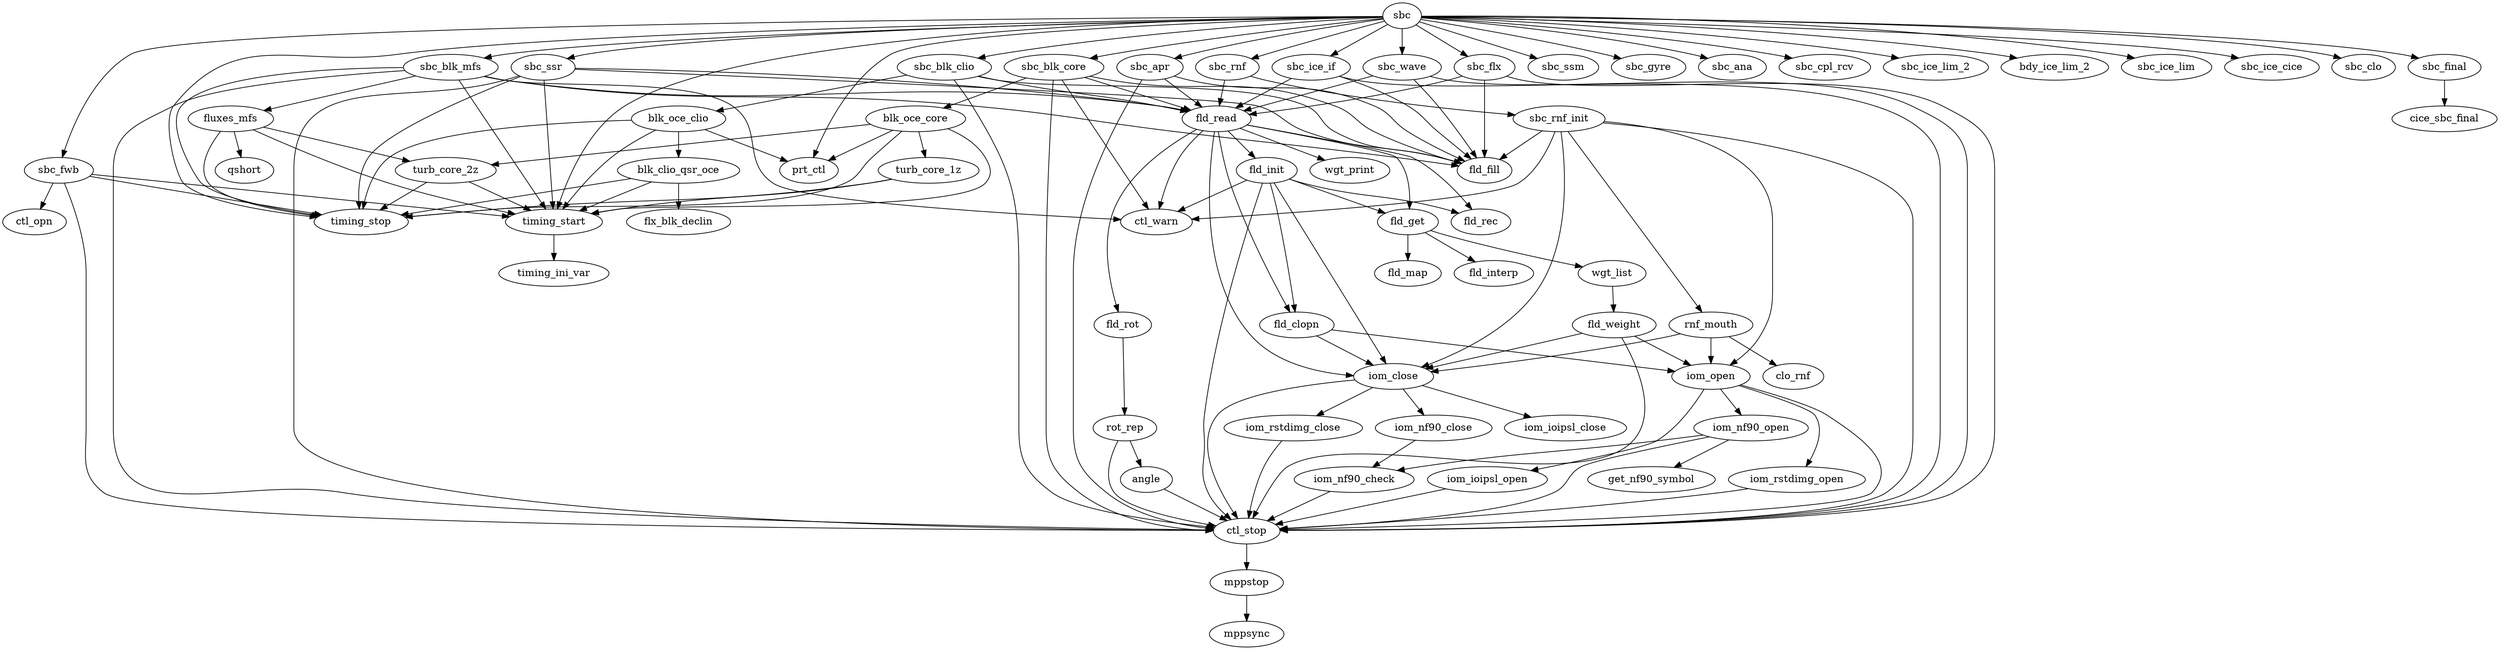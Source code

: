 digraph G {
sbc -> timing_start;
sbc -> sbc_apr;
sbc -> sbc_ssm;
sbc -> sbc_wave;
sbc -> sbc_gyre;
sbc -> sbc_ana;
sbc -> sbc_flx;
sbc -> sbc_blk_clio;
sbc -> sbc_blk_core;
sbc -> sbc_cpl_rcv;
sbc -> sbc_blk_mfs;
sbc -> sbc_ice_if;
sbc -> sbc_ice_lim_2;
sbc -> bdy_ice_lim_2;
sbc -> sbc_ice_lim;
sbc -> sbc_ice_cice;
sbc -> sbc_rnf;
sbc -> sbc_ssr;
sbc -> sbc_fwb;
sbc -> sbc_clo;
sbc -> prt_ctl;
sbc -> sbc_final;
sbc -> timing_stop;
timing_start -> timing_ini_var;
sbc_apr -> ctl_stop;
sbc_apr -> fld_fill;
sbc_apr -> fld_read;
ctl_stop -> mppstop;
mppstop -> mppsync;
fld_read -> fld_init;
fld_read -> wgt_print;
fld_read -> fld_rot;
fld_read -> fld_rec;
fld_read -> fld_clopn;
fld_read -> ctl_warn;
fld_read -> fld_get;
fld_read -> iom_close;
fld_init -> ctl_stop;
fld_init -> fld_rec;
fld_init -> fld_clopn;
fld_init -> ctl_warn;
fld_init -> fld_get;
fld_init -> iom_close;
fld_clopn -> iom_close;
fld_clopn -> iom_open;
iom_close -> iom_ioipsl_close;
iom_close -> iom_nf90_close;
iom_close -> iom_rstdimg_close;
iom_close -> ctl_stop;
iom_nf90_close -> iom_nf90_check;
iom_nf90_check -> ctl_stop;
iom_rstdimg_close -> ctl_stop;
iom_open -> ctl_stop;
iom_open -> iom_ioipsl_open;
iom_open -> iom_nf90_open;
iom_open -> iom_rstdimg_open;
iom_ioipsl_open -> ctl_stop;
iom_nf90_open -> iom_nf90_check;
iom_nf90_open -> get_nf90_symbol;
iom_nf90_open -> ctl_stop;
iom_rstdimg_open -> ctl_stop;
fld_get -> fld_map;
fld_get -> wgt_list;
fld_get -> fld_interp;
wgt_list -> fld_weight;
fld_weight -> ctl_stop;
fld_weight -> iom_open;
fld_weight -> iom_close;
fld_rot -> rot_rep;
rot_rep -> angle;
rot_rep -> ctl_stop;
angle -> ctl_stop;
sbc_wave -> ctl_stop;
sbc_wave -> fld_fill;
sbc_wave -> fld_read;
sbc_flx -> ctl_stop;
sbc_flx -> fld_fill;
sbc_flx -> fld_read;
sbc_blk_clio -> ctl_stop;
sbc_blk_clio -> fld_fill;
sbc_blk_clio -> fld_read;
sbc_blk_clio -> blk_oce_clio;
blk_oce_clio -> timing_start;
blk_oce_clio -> blk_clio_qsr_oce;
blk_oce_clio -> prt_ctl;
blk_oce_clio -> timing_stop;
blk_clio_qsr_oce -> timing_start;
blk_clio_qsr_oce -> flx_blk_declin;
blk_clio_qsr_oce -> timing_stop;
sbc_blk_core -> ctl_stop;
sbc_blk_core -> ctl_warn;
sbc_blk_core -> fld_fill;
sbc_blk_core -> fld_read;
sbc_blk_core -> blk_oce_core;
blk_oce_core -> timing_start;
blk_oce_core -> turb_core_2z;
blk_oce_core -> turb_core_1z;
blk_oce_core -> prt_ctl;
blk_oce_core -> timing_stop;
turb_core_2z -> timing_start;
turb_core_2z -> timing_stop;
turb_core_1z -> timing_start;
turb_core_1z -> timing_stop;
sbc_blk_mfs -> timing_start;
sbc_blk_mfs -> ctl_warn;
sbc_blk_mfs -> ctl_stop;
sbc_blk_mfs -> fld_fill;
sbc_blk_mfs -> fld_read;
sbc_blk_mfs -> fluxes_mfs;
sbc_blk_mfs -> timing_stop;
fluxes_mfs -> timing_start;
fluxes_mfs -> qshort;
fluxes_mfs -> turb_core_2z;
fluxes_mfs -> timing_stop;
sbc_ice_if -> ctl_stop;
sbc_ice_if -> fld_fill;
sbc_ice_if -> fld_read;
sbc_rnf -> sbc_rnf_init;
sbc_rnf -> fld_read;
sbc_rnf_init -> ctl_stop;
sbc_rnf_init -> ctl_warn;
sbc_rnf_init -> fld_fill;
sbc_rnf_init -> iom_open;
sbc_rnf_init -> iom_close;
sbc_rnf_init -> rnf_mouth;
rnf_mouth -> iom_open;
rnf_mouth -> iom_close;
rnf_mouth -> clo_rnf;
sbc_ssr -> timing_start;
sbc_ssr -> ctl_stop;
sbc_ssr -> fld_fill;
sbc_ssr -> fld_read;
sbc_ssr -> timing_stop;
sbc_fwb -> timing_start;
sbc_fwb -> ctl_stop;
sbc_fwb -> ctl_opn;
sbc_fwb -> timing_stop;
sbc_final -> cice_sbc_final;
}
